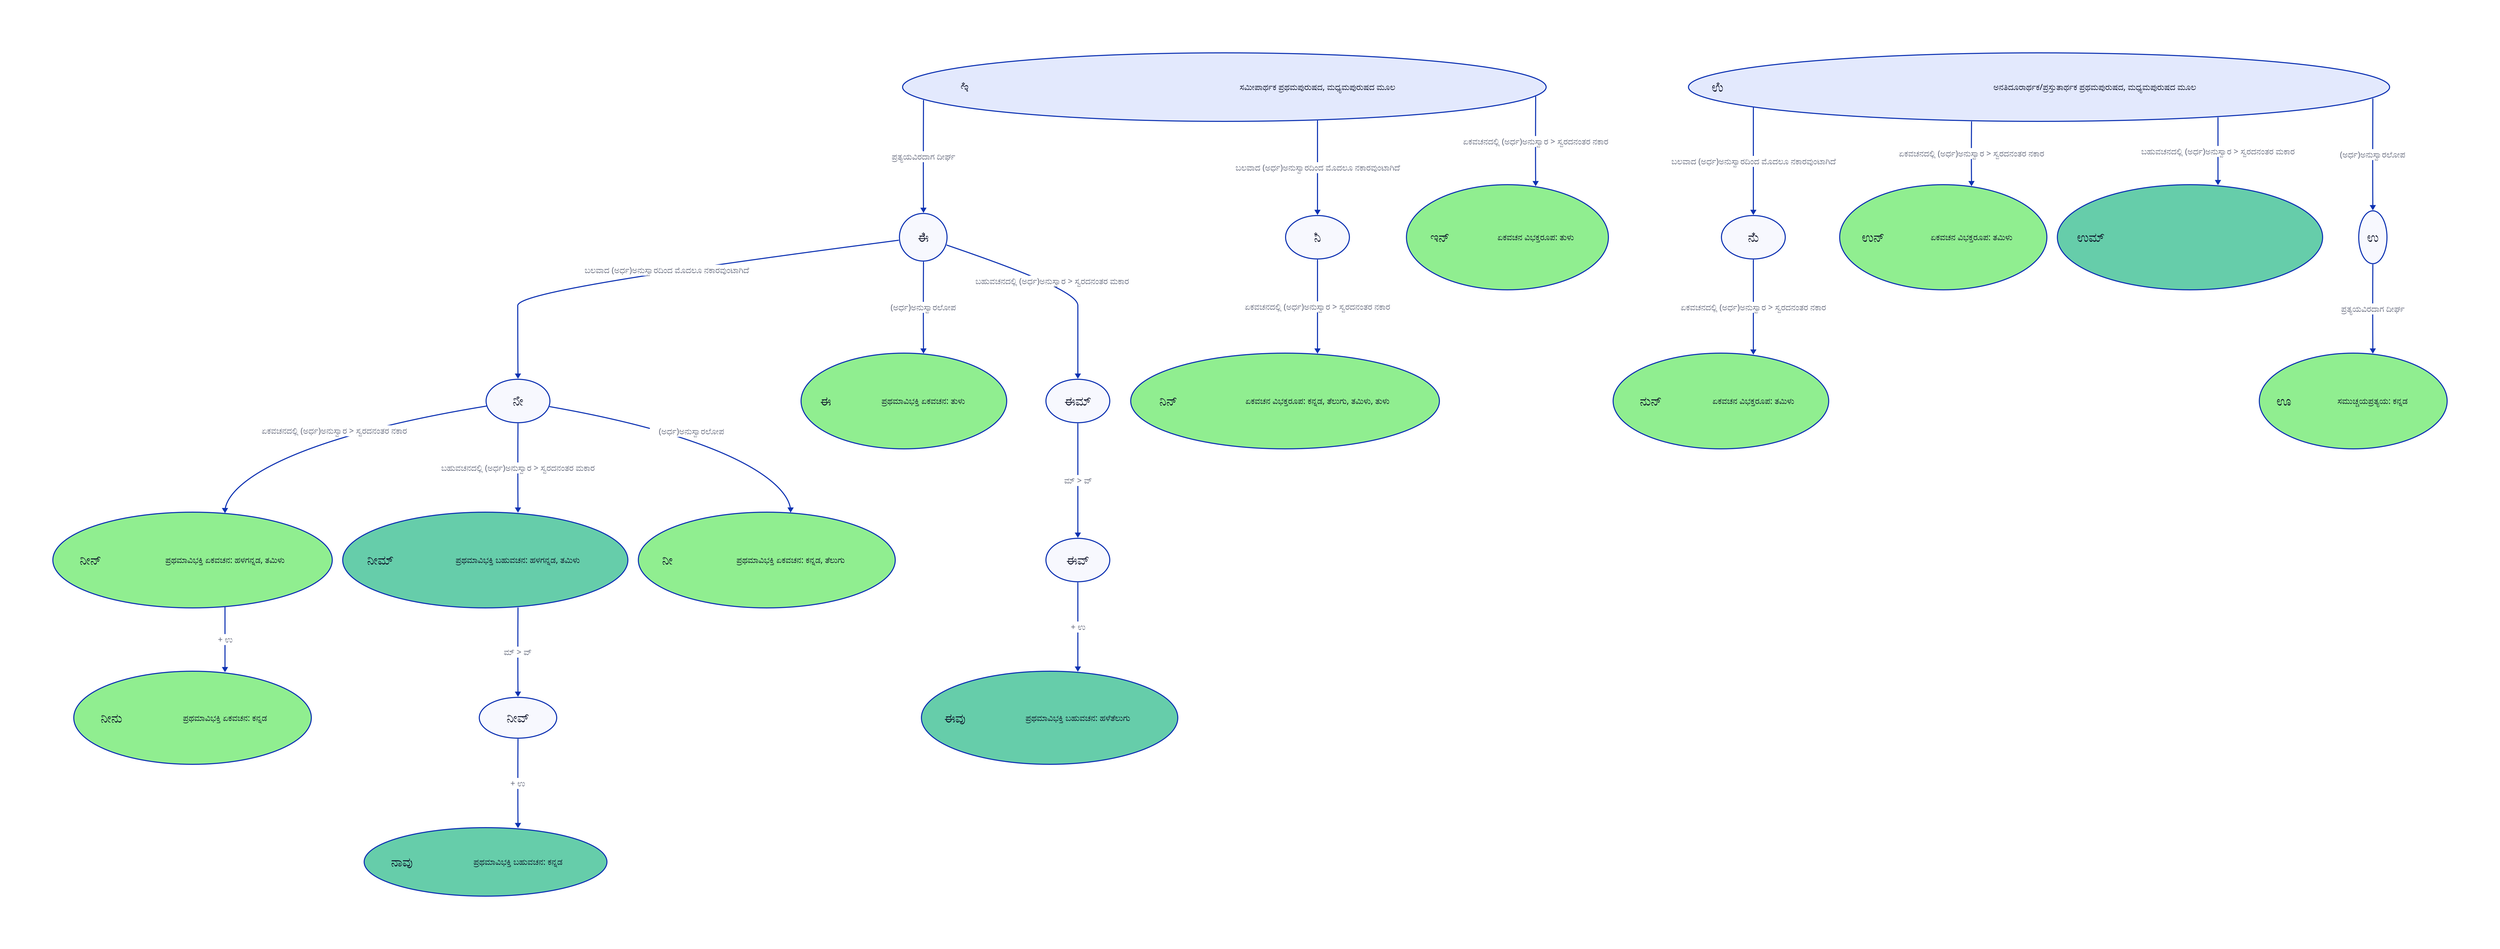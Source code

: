 # ! d2 ಮಧ್ಯಮಪುರುಷ-ಎಲ್ಲ.d2 ../png/ಮಧ್ಯಮಪುರುಷ-ಎಲ್ಲ.png

direction: down

classes {
  text: {shape: text}
  bold: {
    shape: text
    style: {
      bold: true
      font-size: 24
    }
  }
  node: {
    shape: oval
    style: {
      bold: true
      font-size: 24
    }
  }
  highlight: {
    shape: oval
    style: { fill: lightgreen }
    label: ""
  }
  plhighlight: {
    shape: oval
    style: { fill: mediumaquamarine }
    label: ""
  }
  nv: { label: "ಬಲವಾದ (ಅರ್ಧ)ಅನುಸ್ವಾರದಿಂದ ಮೊದಲೂ ನಕಾರವುಂಟಾಗಿದೆ" }
  vn: { label: "ಏಕವಚನದಲ್ಲಿ (ಅರ್ಧ)ಅನುಸ್ವಾರ > ಸ್ವರದನಂತರ ನಕಾರ" }
  vm: { label: "ಬಹುವಚನದಲ್ಲಿ (ಅರ್ಧ)ಅನುಸ್ವಾರ > ಸ್ವರದನಂತರ ಮಕಾರ" }
  mv: { label: "ಮ್ > ವ್"}
  u: { label: "+ ಉ"}
  ŭ: { label: "+ ಉ್"}
  v0: {label: "(ಅರ್ಧ)ಅನುಸ್ವಾರಲೋಪ"}
}

ಇಁ {
  class: node
  label: ""

  ಇಁ {class: bold}
  "ಸಮೀಪಾರ್ಥಕ ಪ್ರಥಮಪುರುಷದ, ಮಧ್ಯಮಪುರುಷದ ಮೂಲ" {class: text}
}

ಈಁ {
  class: node
  _.ಇಁ -> _.ಈಁ: "ಪ್ರತ್ಯಯವಿರದಾಗ ದೀರ್ಘ"
}

ನೀಁ {
  class: node
  _.ಈಁ -> _.ನೀಁ {class: nv}
}

ನೀನ್ {
  class: highlight
  ನೀನ್ {class: bold}
  "ಪ್ರಥಮಾವಿಭಕ್ತಿ ಏಕವಚನ: ಹಳಗನ್ನಡ, ತಮಿಳು" {class: text}
  _.ನೀಁ -> _.ನೀನ್ {class: vn}
}

ನೀನು {
  class: highlight
  ನೀನು {class: bold}
  "ಪ್ರಥಮಾವಿಭಕ್ತಿ ಏಕವಚನ: ಕನ್ನಡ" {class: text}
  _.ನೀನ್ -> _.ನೀನು {class: u}
}

ನೀಮ್ {
  class: plhighlight
 ನೀಮ್ {class: bold}
  "ಪ್ರಥಮಾವಿಭಕ್ತಿ ಬಹುವಚನ: ಹಳಗನ್ನಡ, ತಮಿಳು" {class: text}
  _.ನೀಁ -> _.ನೀಮ್ {class: vm}
}

ನೀವ್ {
  class: node
  _.ನೀಮ್ -> _.ನೀವ್ {class: mv}
}

ನೀವು {
  class: plhighlight
  ನಾವು {class: bold}
  "ಪ್ರಥಮಾವಿಭಕ್ತಿ ಬಹುವಚನ: ಕನ್ನಡ" {class: text}
  _.ನೀವ್ -> _.ನೀವು {class: u}
}

ನೀ {
  class: highlight
  ನೀ {class: bold}
  "ಪ್ರಥಮಾವಿಭಕ್ತಿ ಏಕವಚನ: ಕನ್ನಡ, ತೆಲುಗು" {class: text}
  _.ನೀಁ -> _.ನೀ {class: v0}
}

ಈ {
  class: highlight
  ಈ {class: bold}
  "ಪ್ರಥಮಾವಿಭಕ್ತಿ ಏಕವಚನ: ತುಳು" {class: text}
  _.ಈಁ -> _.ಈ {class: v0}
}

ಈಮ್ {
  class: node
  _.ಈಁ -> _.ಈಮ್ {class: vm}
}

ಈವ್ {
  class: node
  _.ಈಮ್ -> _.ಈವ್ {class: mv}
}

ಈವು {
  class: plhighlight
  ಈವು {class: bold}
  "ಪ್ರಥಮಾವಿಭಕ್ತಿ ಬಹುವಚನ: ಹಳೆತೆಲುಗು" {class: text}
  _.ಈವ್ -> _.ಈವು {class: u}
}

ನಿಁ {
  class: node
  _.ಇಁ -> _.ನಿಁ {class: nv}
}

ನಿನ್ {
  class: highlight
  ನಿನ್ {class: bold}
  "ಏಕವಚನ ವಿಭಕ್ತರೂಪ: ಕನ್ನಡ, ತೆಲುಗು, ತಮಿಳು, ತುಳು" {class: text}
  _.ನಿಁ -> _.ನಿನ್ {class: vn}
}

ಇನ್ {
  class: highlight
  ಇನ್ {class: bold}
  "ಏಕವಚನ ವಿಭಕ್ತರೂಪ: ತುಳು" {class: text}
  _.ಇಁ -> _.ಇನ್ {class: vn}
}

ಉಁ {
  class: node
  label: ""

  ಉಁ {class: bold}
  "ಅನತಿದೂರಾರ್ಥಕ/ಪ್ರಸ್ತುತಾರ್ಥಕ ಪ್ರಥಮಪುರುಷದ, ಮಧ್ಯಮಪುರುಷದ ಮೂಲ" {class: text}
}


ನುಁ {
  class: node
  _.ಉಁ -> _.ನುಁ {class: nv}
}

ನುನ್ {
  class: highlight
  ನುನ್ {class: bold}
  "ಏಕವಚನ ವಿಭಕ್ತರೂಪ: ತಮಿಳು" {class: text}
  _.ನುಁ -> _.ನುನ್ {class: vn}
}

ಉನ್ {
  class: highlight
  ಉನ್ {class: bold}
  "ಏಕವಚನ ವಿಭಕ್ತರೂಪ: ತಮಿಳು" {class: text}
  _.ಉಁ -> _.ಉನ್ {class: vn}
}

ಉಮ್ {
  class: plhighlight
  ಉಮ್ {class: bold}
  a: |`
    - ಬಹುವಚನ ವಿಭಕ್ತರೂಪ: ತಮಿಳು
    - ಸಮುಚ್ಚಯಪ್ರತ್ಯಯ: ಹಳಗನ್ನಡ, ತಮಿಳು
  `| {class: text}
  _.ಉಁ -> _.ಉಮ್ {class: vm}
}

ಉ {
  class: node
  _.ಉಁ -> _.ಉ {class: v0}
}

ಊ {
  class: highlight
  ಊ {class: bold}
  "ಸಮುಚ್ಚಯಪ್ರತ್ಯಯ: ಕನ್ನಡ" {class: text}
  _.ಉ -> _.ಊ: "ಪ್ರತ್ಯಯವಿರದಾಗ ದೀರ್ಘ"
}
